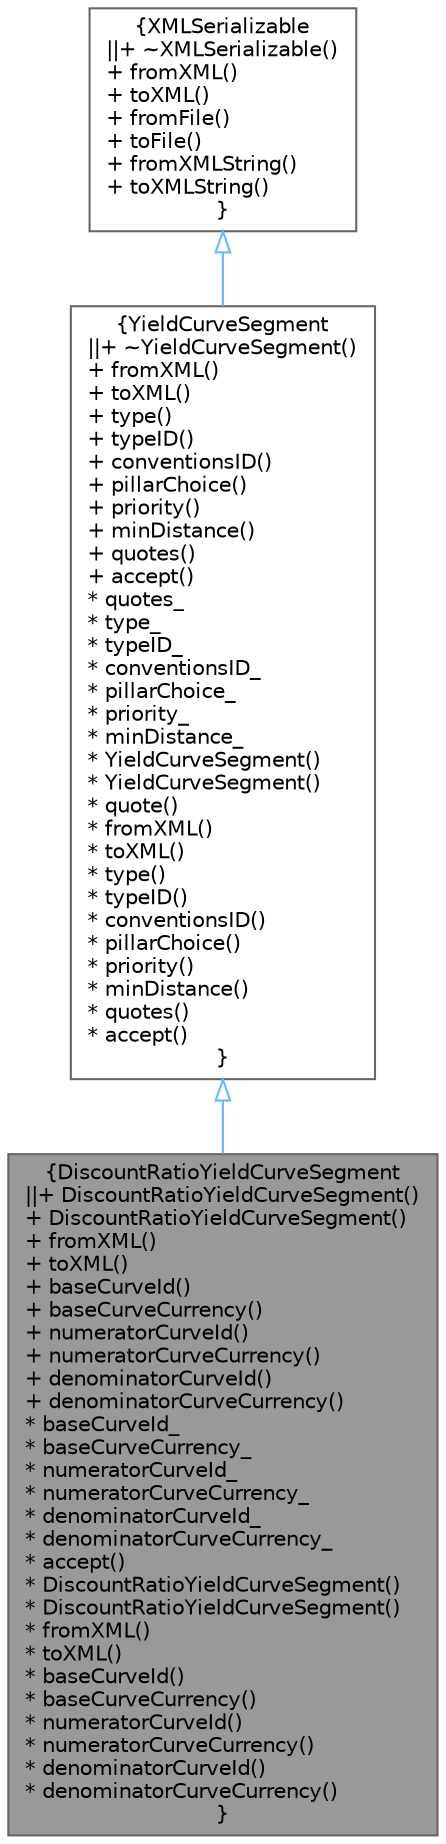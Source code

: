 digraph "DiscountRatioYieldCurveSegment"
{
 // INTERACTIVE_SVG=YES
 // LATEX_PDF_SIZE
  bgcolor="transparent";
  edge [fontname=Helvetica,fontsize=10,labelfontname=Helvetica,labelfontsize=10];
  node [fontname=Helvetica,fontsize=10,shape=box,height=0.2,width=0.4];
  Node1 [label="{DiscountRatioYieldCurveSegment\n||+ DiscountRatioYieldCurveSegment()\l+ DiscountRatioYieldCurveSegment()\l+ fromXML()\l+ toXML()\l+ baseCurveId()\l+ baseCurveCurrency()\l+ numeratorCurveId()\l+ numeratorCurveCurrency()\l+ denominatorCurveId()\l+ denominatorCurveCurrency()\l* baseCurveId_\l* baseCurveCurrency_\l* numeratorCurveId_\l* numeratorCurveCurrency_\l* denominatorCurveId_\l* denominatorCurveCurrency_\l* accept()\l* DiscountRatioYieldCurveSegment()\l* DiscountRatioYieldCurveSegment()\l* fromXML()\l* toXML()\l* baseCurveId()\l* baseCurveCurrency()\l* numeratorCurveId()\l* numeratorCurveCurrency()\l* denominatorCurveId()\l* denominatorCurveCurrency()\l}",height=0.2,width=0.4,color="gray40", fillcolor="grey60", style="filled", fontcolor="black",tooltip="Discount ratio yield curve segment."];
  Node2 -> Node1 [dir="back",color="steelblue1",style="solid",arrowtail="onormal"];
  Node2 [label="{YieldCurveSegment\n||+ ~YieldCurveSegment()\l+ fromXML()\l+ toXML()\l+ type()\l+ typeID()\l+ conventionsID()\l+ pillarChoice()\l+ priority()\l+ minDistance()\l+ quotes()\l+ accept()\l* quotes_\l* type_\l* typeID_\l* conventionsID_\l* pillarChoice_\l* priority_\l* minDistance_\l* YieldCurveSegment()\l* YieldCurveSegment()\l* quote()\l* fromXML()\l* toXML()\l* type()\l* typeID()\l* conventionsID()\l* pillarChoice()\l* priority()\l* minDistance()\l* quotes()\l* accept()\l}",height=0.2,width=0.4,color="gray40", fillcolor="white", style="filled",URL="$classore_1_1data_1_1_yield_curve_segment.html",tooltip="Base class for yield curve segments."];
  Node3 -> Node2 [dir="back",color="steelblue1",style="solid",arrowtail="onormal"];
  Node3 [label="{XMLSerializable\n||+ ~XMLSerializable()\l+ fromXML()\l+ toXML()\l+ fromFile()\l+ toFile()\l+ fromXMLString()\l+ toXMLString()\l}",height=0.2,width=0.4,color="gray40", fillcolor="white", style="filled",URL="$classore_1_1data_1_1_x_m_l_serializable.html",tooltip="Base class for all serializable classes."];
}
